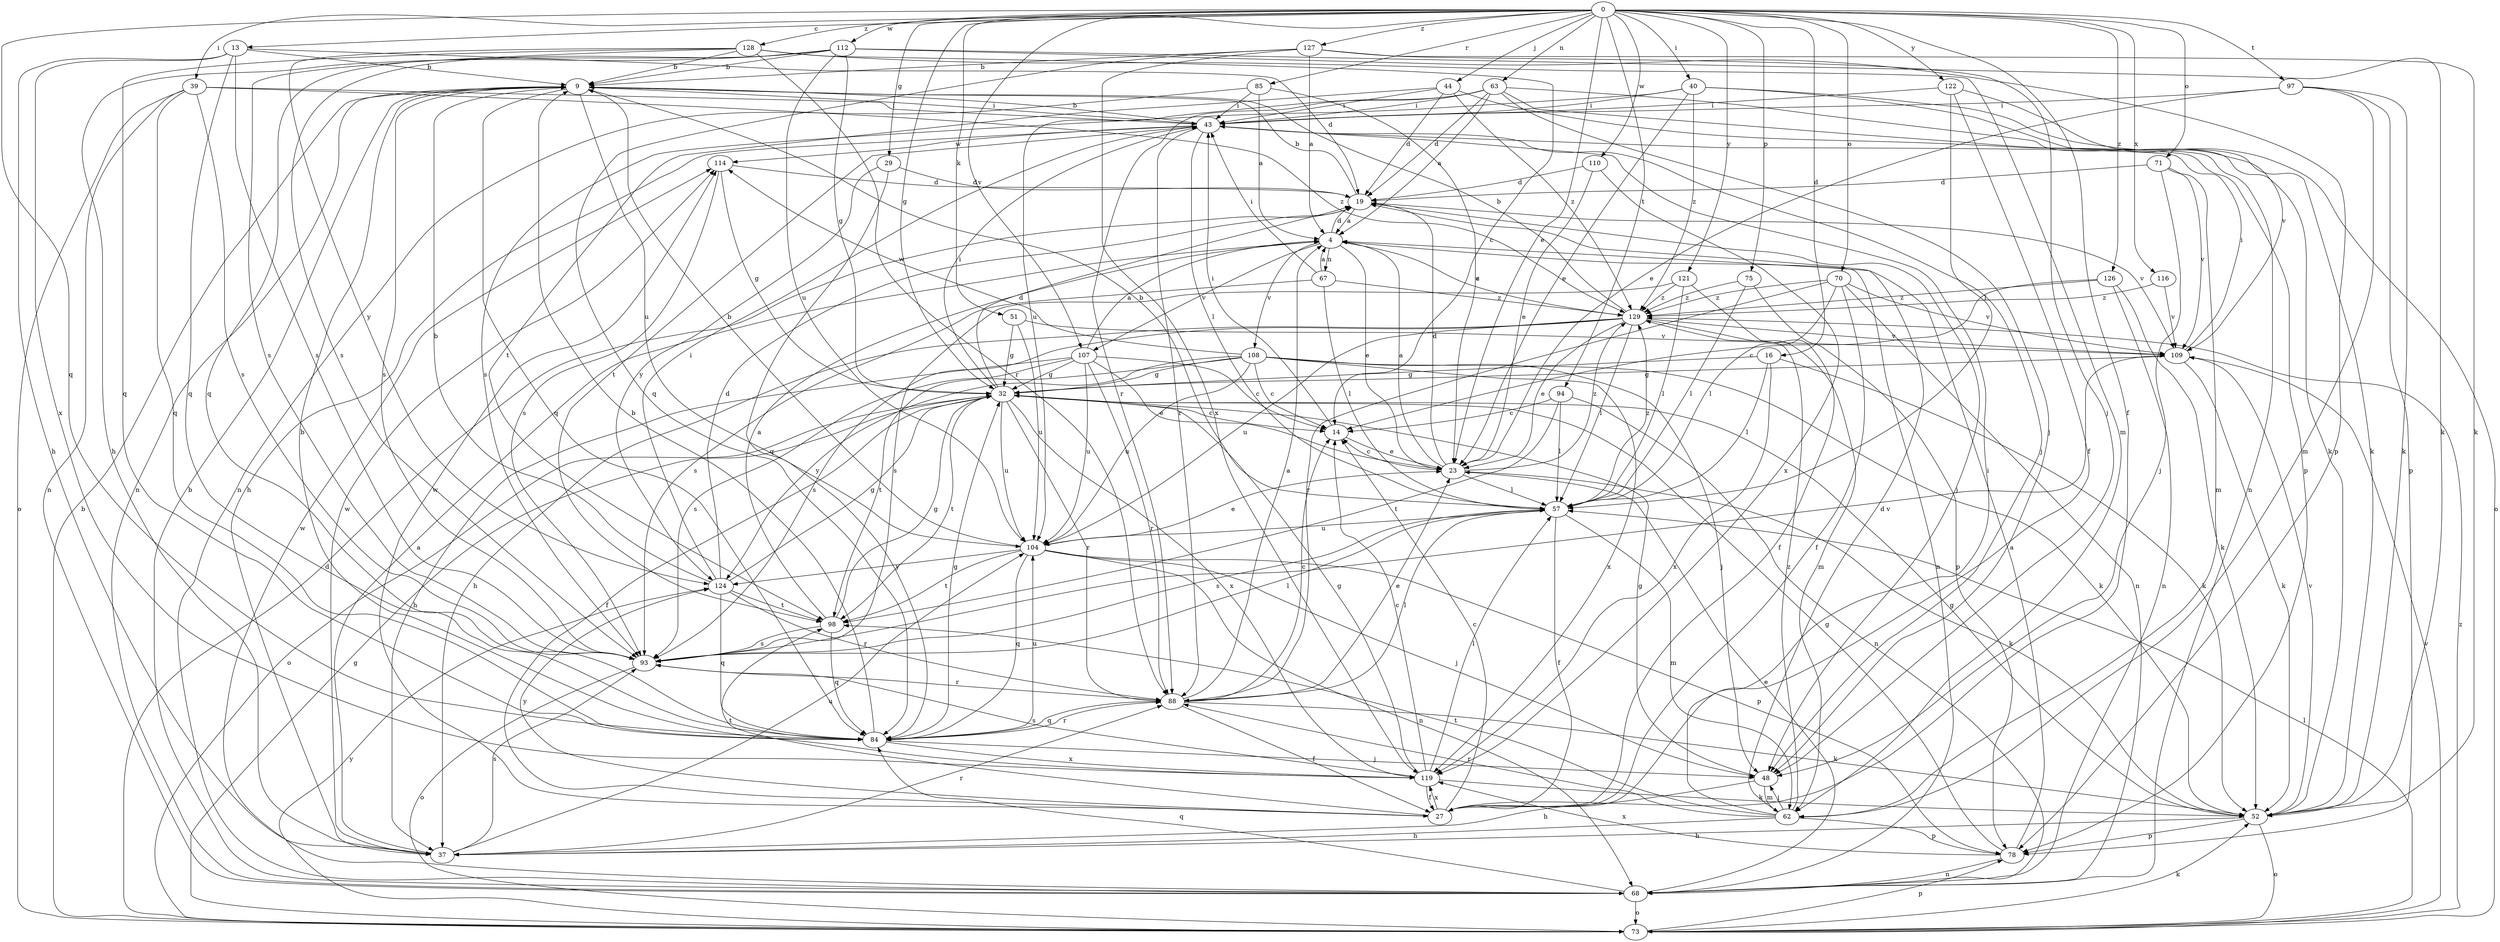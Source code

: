 strict digraph  {
0;
4;
9;
13;
14;
16;
19;
23;
27;
29;
32;
37;
39;
40;
43;
44;
48;
51;
52;
57;
62;
63;
67;
68;
70;
71;
73;
75;
78;
84;
85;
88;
93;
94;
97;
98;
104;
107;
108;
109;
110;
112;
114;
116;
119;
121;
122;
124;
126;
127;
128;
129;
0 -> 13  [label=c];
0 -> 16  [label=d];
0 -> 23  [label=e];
0 -> 27  [label=f];
0 -> 29  [label=g];
0 -> 32  [label=g];
0 -> 39  [label=i];
0 -> 40  [label=i];
0 -> 44  [label=j];
0 -> 51  [label=k];
0 -> 63  [label=n];
0 -> 70  [label=o];
0 -> 71  [label=o];
0 -> 75  [label=p];
0 -> 84  [label=q];
0 -> 85  [label=r];
0 -> 94  [label=t];
0 -> 97  [label=t];
0 -> 107  [label=v];
0 -> 110  [label=w];
0 -> 112  [label=w];
0 -> 116  [label=x];
0 -> 121  [label=y];
0 -> 122  [label=y];
0 -> 126  [label=z];
0 -> 127  [label=z];
0 -> 128  [label=z];
4 -> 19  [label=d];
4 -> 23  [label=e];
4 -> 67  [label=n];
4 -> 68  [label=n];
4 -> 107  [label=v];
4 -> 108  [label=v];
4 -> 129  [label=z];
9 -> 43  [label=i];
9 -> 68  [label=n];
9 -> 84  [label=q];
9 -> 93  [label=s];
9 -> 104  [label=u];
13 -> 9  [label=b];
13 -> 19  [label=d];
13 -> 37  [label=h];
13 -> 84  [label=q];
13 -> 93  [label=s];
13 -> 119  [label=x];
14 -> 23  [label=e];
14 -> 43  [label=i];
16 -> 32  [label=g];
16 -> 52  [label=k];
16 -> 57  [label=l];
16 -> 119  [label=x];
19 -> 4  [label=a];
19 -> 9  [label=b];
19 -> 48  [label=j];
19 -> 109  [label=v];
23 -> 4  [label=a];
23 -> 14  [label=c];
23 -> 19  [label=d];
23 -> 52  [label=k];
23 -> 57  [label=l];
23 -> 129  [label=z];
27 -> 14  [label=c];
27 -> 98  [label=t];
27 -> 114  [label=w];
27 -> 119  [label=x];
27 -> 124  [label=y];
29 -> 19  [label=d];
29 -> 84  [label=q];
29 -> 124  [label=y];
32 -> 14  [label=c];
32 -> 19  [label=d];
32 -> 27  [label=f];
32 -> 43  [label=i];
32 -> 73  [label=o];
32 -> 88  [label=r];
32 -> 98  [label=t];
32 -> 104  [label=u];
32 -> 119  [label=x];
37 -> 4  [label=a];
37 -> 88  [label=r];
37 -> 93  [label=s];
37 -> 104  [label=u];
37 -> 114  [label=w];
39 -> 43  [label=i];
39 -> 68  [label=n];
39 -> 73  [label=o];
39 -> 84  [label=q];
39 -> 93  [label=s];
39 -> 129  [label=z];
40 -> 23  [label=e];
40 -> 43  [label=i];
40 -> 52  [label=k];
40 -> 73  [label=o];
40 -> 93  [label=s];
40 -> 129  [label=z];
43 -> 9  [label=b];
43 -> 37  [label=h];
43 -> 48  [label=j];
43 -> 57  [label=l];
43 -> 88  [label=r];
43 -> 98  [label=t];
43 -> 114  [label=w];
44 -> 19  [label=d];
44 -> 43  [label=i];
44 -> 78  [label=p];
44 -> 98  [label=t];
44 -> 129  [label=z];
48 -> 32  [label=g];
48 -> 37  [label=h];
48 -> 62  [label=m];
51 -> 32  [label=g];
51 -> 104  [label=u];
51 -> 109  [label=v];
52 -> 32  [label=g];
52 -> 37  [label=h];
52 -> 73  [label=o];
52 -> 78  [label=p];
52 -> 109  [label=v];
57 -> 9  [label=b];
57 -> 27  [label=f];
57 -> 62  [label=m];
57 -> 93  [label=s];
57 -> 104  [label=u];
57 -> 129  [label=z];
62 -> 19  [label=d];
62 -> 37  [label=h];
62 -> 43  [label=i];
62 -> 48  [label=j];
62 -> 78  [label=p];
62 -> 88  [label=r];
62 -> 98  [label=t];
62 -> 129  [label=z];
63 -> 4  [label=a];
63 -> 19  [label=d];
63 -> 43  [label=i];
63 -> 48  [label=j];
63 -> 52  [label=k];
63 -> 68  [label=n];
63 -> 88  [label=r];
63 -> 104  [label=u];
67 -> 4  [label=a];
67 -> 43  [label=i];
67 -> 57  [label=l];
67 -> 93  [label=s];
67 -> 129  [label=z];
68 -> 9  [label=b];
68 -> 23  [label=e];
68 -> 73  [label=o];
68 -> 84  [label=q];
68 -> 114  [label=w];
70 -> 27  [label=f];
70 -> 57  [label=l];
70 -> 68  [label=n];
70 -> 88  [label=r];
70 -> 109  [label=v];
70 -> 129  [label=z];
71 -> 19  [label=d];
71 -> 48  [label=j];
71 -> 62  [label=m];
71 -> 109  [label=v];
73 -> 9  [label=b];
73 -> 19  [label=d];
73 -> 32  [label=g];
73 -> 52  [label=k];
73 -> 57  [label=l];
73 -> 78  [label=p];
73 -> 109  [label=v];
73 -> 124  [label=y];
73 -> 129  [label=z];
75 -> 57  [label=l];
75 -> 78  [label=p];
75 -> 129  [label=z];
78 -> 4  [label=a];
78 -> 32  [label=g];
78 -> 68  [label=n];
78 -> 119  [label=x];
84 -> 9  [label=b];
84 -> 32  [label=g];
84 -> 48  [label=j];
84 -> 88  [label=r];
84 -> 104  [label=u];
84 -> 119  [label=x];
85 -> 4  [label=a];
85 -> 23  [label=e];
85 -> 43  [label=i];
85 -> 68  [label=n];
88 -> 4  [label=a];
88 -> 14  [label=c];
88 -> 23  [label=e];
88 -> 27  [label=f];
88 -> 52  [label=k];
88 -> 57  [label=l];
88 -> 84  [label=q];
93 -> 57  [label=l];
93 -> 73  [label=o];
93 -> 88  [label=r];
93 -> 109  [label=v];
94 -> 14  [label=c];
94 -> 57  [label=l];
94 -> 68  [label=n];
94 -> 98  [label=t];
97 -> 23  [label=e];
97 -> 43  [label=i];
97 -> 52  [label=k];
97 -> 62  [label=m];
97 -> 78  [label=p];
98 -> 4  [label=a];
98 -> 32  [label=g];
98 -> 84  [label=q];
98 -> 93  [label=s];
104 -> 9  [label=b];
104 -> 23  [label=e];
104 -> 48  [label=j];
104 -> 68  [label=n];
104 -> 78  [label=p];
104 -> 84  [label=q];
104 -> 98  [label=t];
104 -> 124  [label=y];
107 -> 4  [label=a];
107 -> 14  [label=c];
107 -> 23  [label=e];
107 -> 32  [label=g];
107 -> 37  [label=h];
107 -> 88  [label=r];
107 -> 98  [label=t];
107 -> 104  [label=u];
108 -> 14  [label=c];
108 -> 32  [label=g];
108 -> 48  [label=j];
108 -> 52  [label=k];
108 -> 93  [label=s];
108 -> 104  [label=u];
108 -> 114  [label=w];
108 -> 119  [label=x];
108 -> 124  [label=y];
109 -> 32  [label=g];
109 -> 43  [label=i];
109 -> 52  [label=k];
110 -> 19  [label=d];
110 -> 23  [label=e];
110 -> 119  [label=x];
112 -> 9  [label=b];
112 -> 32  [label=g];
112 -> 37  [label=h];
112 -> 52  [label=k];
112 -> 78  [label=p];
112 -> 84  [label=q];
112 -> 93  [label=s];
112 -> 104  [label=u];
114 -> 19  [label=d];
114 -> 32  [label=g];
114 -> 93  [label=s];
116 -> 109  [label=v];
116 -> 129  [label=z];
119 -> 9  [label=b];
119 -> 14  [label=c];
119 -> 27  [label=f];
119 -> 32  [label=g];
119 -> 52  [label=k];
119 -> 57  [label=l];
119 -> 93  [label=s];
121 -> 27  [label=f];
121 -> 57  [label=l];
121 -> 93  [label=s];
121 -> 129  [label=z];
122 -> 27  [label=f];
122 -> 43  [label=i];
122 -> 57  [label=l];
122 -> 109  [label=v];
124 -> 9  [label=b];
124 -> 19  [label=d];
124 -> 32  [label=g];
124 -> 43  [label=i];
124 -> 84  [label=q];
124 -> 88  [label=r];
124 -> 98  [label=t];
126 -> 14  [label=c];
126 -> 52  [label=k];
126 -> 68  [label=n];
126 -> 129  [label=z];
127 -> 4  [label=a];
127 -> 9  [label=b];
127 -> 48  [label=j];
127 -> 52  [label=k];
127 -> 84  [label=q];
127 -> 119  [label=x];
128 -> 9  [label=b];
128 -> 14  [label=c];
128 -> 62  [label=m];
128 -> 84  [label=q];
128 -> 88  [label=r];
128 -> 93  [label=s];
128 -> 124  [label=y];
129 -> 9  [label=b];
129 -> 23  [label=e];
129 -> 37  [label=h];
129 -> 57  [label=l];
129 -> 62  [label=m];
129 -> 93  [label=s];
129 -> 104  [label=u];
129 -> 109  [label=v];
}
